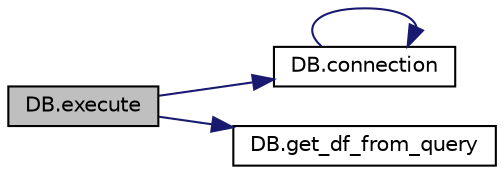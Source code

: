 digraph "DB.execute"
{
 // LATEX_PDF_SIZE
  edge [fontname="Helvetica",fontsize="10",labelfontname="Helvetica",labelfontsize="10"];
  node [fontname="Helvetica",fontsize="10",shape=record];
  rankdir="LR";
  Node1 [label="DB.execute",height=0.2,width=0.4,color="black", fillcolor="grey75", style="filled", fontcolor="black",tooltip=" "];
  Node1 -> Node2 [color="midnightblue",fontsize="10",style="solid",fontname="Helvetica"];
  Node2 [label="DB.connection",height=0.2,width=0.4,color="black", fillcolor="white", style="filled",URL="$d8/dd0/namespace_d_b_a780a4b3979471ce807abef454ddf0a9f.html#a780a4b3979471ce807abef454ddf0a9f",tooltip=" "];
  Node2 -> Node2 [color="midnightblue",fontsize="10",style="solid",fontname="Helvetica"];
  Node1 -> Node3 [color="midnightblue",fontsize="10",style="solid",fontname="Helvetica"];
  Node3 [label="DB.get_df_from_query",height=0.2,width=0.4,color="black", fillcolor="white", style="filled",URL="$d8/dd0/namespace_d_b_a302de01a8daadd963f0f1b99197475f7.html#a302de01a8daadd963f0f1b99197475f7",tooltip=" "];
}
